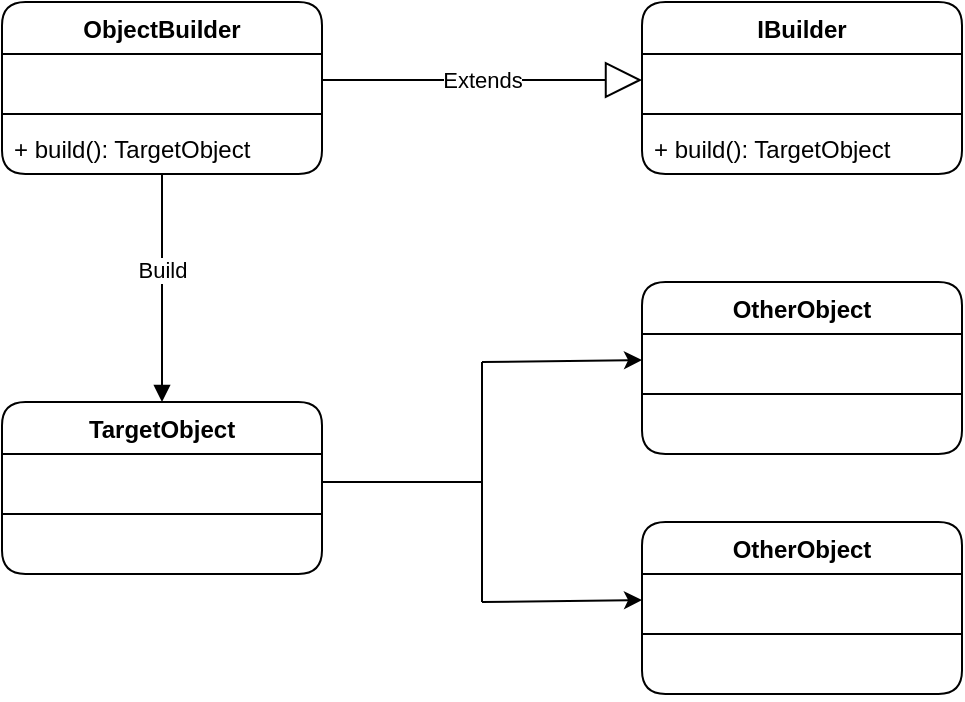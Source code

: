 <mxfile version="20.5.2" type="device"><diagram id="SC51CPrk9Q1oAbUUH0XW" name="Página-1"><mxGraphModel dx="1151" dy="637" grid="1" gridSize="10" guides="1" tooltips="1" connect="1" arrows="1" fold="1" page="1" pageScale="1" pageWidth="827" pageHeight="1169" math="0" shadow="0"><root><mxCell id="0"/><mxCell id="1" parent="0"/><mxCell id="lQIFSR6IkBBLOOvF39gR-1" value="ObjectBuilder" style="swimlane;fontStyle=1;align=center;verticalAlign=top;childLayout=stackLayout;horizontal=1;startSize=26;horizontalStack=0;resizeParent=1;resizeParentMax=0;resizeLast=0;collapsible=1;marginBottom=0;rounded=1;" vertex="1" parent="1"><mxGeometry x="120" y="120" width="160" height="86" as="geometry"/></mxCell><mxCell id="lQIFSR6IkBBLOOvF39gR-2" value=" " style="text;strokeColor=none;fillColor=none;align=left;verticalAlign=top;spacingLeft=4;spacingRight=4;overflow=hidden;rotatable=0;points=[[0,0.5],[1,0.5]];portConstraint=eastwest;" vertex="1" parent="lQIFSR6IkBBLOOvF39gR-1"><mxGeometry y="26" width="160" height="26" as="geometry"/></mxCell><mxCell id="lQIFSR6IkBBLOOvF39gR-3" value="" style="line;strokeWidth=1;fillColor=none;align=left;verticalAlign=middle;spacingTop=-1;spacingLeft=3;spacingRight=3;rotatable=0;labelPosition=right;points=[];portConstraint=eastwest;strokeColor=inherit;" vertex="1" parent="lQIFSR6IkBBLOOvF39gR-1"><mxGeometry y="52" width="160" height="8" as="geometry"/></mxCell><mxCell id="lQIFSR6IkBBLOOvF39gR-4" value="+ build(): TargetObject" style="text;strokeColor=none;fillColor=none;align=left;verticalAlign=top;spacingLeft=4;spacingRight=4;overflow=hidden;rotatable=0;points=[[0,0.5],[1,0.5]];portConstraint=eastwest;" vertex="1" parent="lQIFSR6IkBBLOOvF39gR-1"><mxGeometry y="60" width="160" height="26" as="geometry"/></mxCell><mxCell id="lQIFSR6IkBBLOOvF39gR-5" value="IBuilder" style="swimlane;fontStyle=1;align=center;verticalAlign=top;childLayout=stackLayout;horizontal=1;startSize=26;horizontalStack=0;resizeParent=1;resizeParentMax=0;resizeLast=0;collapsible=1;marginBottom=0;rounded=1;" vertex="1" parent="1"><mxGeometry x="440" y="120" width="160" height="86" as="geometry"/></mxCell><mxCell id="lQIFSR6IkBBLOOvF39gR-6" value=" " style="text;strokeColor=none;fillColor=none;align=left;verticalAlign=top;spacingLeft=4;spacingRight=4;overflow=hidden;rotatable=0;points=[[0,0.5],[1,0.5]];portConstraint=eastwest;rounded=1;" vertex="1" parent="lQIFSR6IkBBLOOvF39gR-5"><mxGeometry y="26" width="160" height="26" as="geometry"/></mxCell><mxCell id="lQIFSR6IkBBLOOvF39gR-7" value="" style="line;strokeWidth=1;fillColor=none;align=left;verticalAlign=middle;spacingTop=-1;spacingLeft=3;spacingRight=3;rotatable=0;labelPosition=right;points=[];portConstraint=eastwest;strokeColor=inherit;rounded=1;" vertex="1" parent="lQIFSR6IkBBLOOvF39gR-5"><mxGeometry y="52" width="160" height="8" as="geometry"/></mxCell><mxCell id="lQIFSR6IkBBLOOvF39gR-8" value="+ build(): TargetObject" style="text;strokeColor=none;fillColor=none;align=left;verticalAlign=top;spacingLeft=4;spacingRight=4;overflow=hidden;rotatable=0;points=[[0,0.5],[1,0.5]];portConstraint=eastwest;rounded=1;" vertex="1" parent="lQIFSR6IkBBLOOvF39gR-5"><mxGeometry y="60" width="160" height="26" as="geometry"/></mxCell><mxCell id="lQIFSR6IkBBLOOvF39gR-9" value="OtherObject" style="swimlane;fontStyle=1;align=center;verticalAlign=top;childLayout=stackLayout;horizontal=1;startSize=26;horizontalStack=0;resizeParent=1;resizeParentMax=0;resizeLast=0;collapsible=1;marginBottom=0;rounded=1;" vertex="1" parent="1"><mxGeometry x="440" y="260" width="160" height="86" as="geometry"/></mxCell><mxCell id="lQIFSR6IkBBLOOvF39gR-10" value=" " style="text;strokeColor=none;fillColor=none;align=left;verticalAlign=top;spacingLeft=4;spacingRight=4;overflow=hidden;rotatable=0;points=[[0,0.5],[1,0.5]];portConstraint=eastwest;rounded=1;" vertex="1" parent="lQIFSR6IkBBLOOvF39gR-9"><mxGeometry y="26" width="160" height="26" as="geometry"/></mxCell><mxCell id="lQIFSR6IkBBLOOvF39gR-11" value="" style="line;strokeWidth=1;fillColor=none;align=left;verticalAlign=middle;spacingTop=-1;spacingLeft=3;spacingRight=3;rotatable=0;labelPosition=right;points=[];portConstraint=eastwest;strokeColor=inherit;rounded=1;" vertex="1" parent="lQIFSR6IkBBLOOvF39gR-9"><mxGeometry y="52" width="160" height="8" as="geometry"/></mxCell><mxCell id="lQIFSR6IkBBLOOvF39gR-12" value=" " style="text;strokeColor=none;fillColor=none;align=left;verticalAlign=top;spacingLeft=4;spacingRight=4;overflow=hidden;rotatable=0;points=[[0,0.5],[1,0.5]];portConstraint=eastwest;rounded=1;" vertex="1" parent="lQIFSR6IkBBLOOvF39gR-9"><mxGeometry y="60" width="160" height="26" as="geometry"/></mxCell><mxCell id="lQIFSR6IkBBLOOvF39gR-13" value="TargetObject&#10;" style="swimlane;fontStyle=1;align=center;verticalAlign=top;childLayout=stackLayout;horizontal=1;startSize=26;horizontalStack=0;resizeParent=1;resizeParentMax=0;resizeLast=0;collapsible=1;marginBottom=0;rounded=1;" vertex="1" parent="1"><mxGeometry x="120" y="320" width="160" height="86" as="geometry"/></mxCell><mxCell id="lQIFSR6IkBBLOOvF39gR-14" value=" " style="text;strokeColor=none;fillColor=none;align=left;verticalAlign=top;spacingLeft=4;spacingRight=4;overflow=hidden;rotatable=0;points=[[0,0.5],[1,0.5]];portConstraint=eastwest;rounded=1;" vertex="1" parent="lQIFSR6IkBBLOOvF39gR-13"><mxGeometry y="26" width="160" height="26" as="geometry"/></mxCell><mxCell id="lQIFSR6IkBBLOOvF39gR-15" value="" style="line;strokeWidth=1;fillColor=none;align=left;verticalAlign=middle;spacingTop=-1;spacingLeft=3;spacingRight=3;rotatable=0;labelPosition=right;points=[];portConstraint=eastwest;strokeColor=inherit;rounded=1;" vertex="1" parent="lQIFSR6IkBBLOOvF39gR-13"><mxGeometry y="52" width="160" height="8" as="geometry"/></mxCell><mxCell id="lQIFSR6IkBBLOOvF39gR-16" value=" " style="text;strokeColor=none;fillColor=none;align=left;verticalAlign=top;spacingLeft=4;spacingRight=4;overflow=hidden;rotatable=0;points=[[0,0.5],[1,0.5]];portConstraint=eastwest;rounded=1;" vertex="1" parent="lQIFSR6IkBBLOOvF39gR-13"><mxGeometry y="60" width="160" height="26" as="geometry"/></mxCell><mxCell id="lQIFSR6IkBBLOOvF39gR-17" value="OtherObject" style="swimlane;fontStyle=1;align=center;verticalAlign=top;childLayout=stackLayout;horizontal=1;startSize=26;horizontalStack=0;resizeParent=1;resizeParentMax=0;resizeLast=0;collapsible=1;marginBottom=0;rounded=1;" vertex="1" parent="1"><mxGeometry x="440" y="380" width="160" height="86" as="geometry"/></mxCell><mxCell id="lQIFSR6IkBBLOOvF39gR-18" value=" " style="text;strokeColor=none;fillColor=none;align=left;verticalAlign=top;spacingLeft=4;spacingRight=4;overflow=hidden;rotatable=0;points=[[0,0.5],[1,0.5]];portConstraint=eastwest;rounded=1;" vertex="1" parent="lQIFSR6IkBBLOOvF39gR-17"><mxGeometry y="26" width="160" height="26" as="geometry"/></mxCell><mxCell id="lQIFSR6IkBBLOOvF39gR-19" value="" style="line;strokeWidth=1;fillColor=none;align=left;verticalAlign=middle;spacingTop=-1;spacingLeft=3;spacingRight=3;rotatable=0;labelPosition=right;points=[];portConstraint=eastwest;strokeColor=inherit;rounded=1;" vertex="1" parent="lQIFSR6IkBBLOOvF39gR-17"><mxGeometry y="52" width="160" height="8" as="geometry"/></mxCell><mxCell id="lQIFSR6IkBBLOOvF39gR-20" value=" " style="text;strokeColor=none;fillColor=none;align=left;verticalAlign=top;spacingLeft=4;spacingRight=4;overflow=hidden;rotatable=0;points=[[0,0.5],[1,0.5]];portConstraint=eastwest;rounded=1;" vertex="1" parent="lQIFSR6IkBBLOOvF39gR-17"><mxGeometry y="60" width="160" height="26" as="geometry"/></mxCell><mxCell id="lQIFSR6IkBBLOOvF39gR-21" value="Extends" style="endArrow=block;endSize=16;endFill=0;html=1;rounded=0;exitX=1;exitY=0.5;exitDx=0;exitDy=0;entryX=0;entryY=0.5;entryDx=0;entryDy=0;" edge="1" parent="1" source="lQIFSR6IkBBLOOvF39gR-2" target="lQIFSR6IkBBLOOvF39gR-6"><mxGeometry width="160" relative="1" as="geometry"><mxPoint x="330" y="390" as="sourcePoint"/><mxPoint x="490" y="390" as="targetPoint"/></mxGeometry></mxCell><mxCell id="lQIFSR6IkBBLOOvF39gR-22" value="Build" style="html=1;verticalAlign=bottom;endArrow=block;rounded=0;entryX=0.5;entryY=0;entryDx=0;entryDy=0;exitX=0.5;exitY=1;exitDx=0;exitDy=0;" edge="1" parent="1" source="lQIFSR6IkBBLOOvF39gR-1" target="lQIFSR6IkBBLOOvF39gR-13"><mxGeometry width="80" relative="1" as="geometry"><mxPoint x="200" y="220" as="sourcePoint"/><mxPoint x="450" y="360" as="targetPoint"/></mxGeometry></mxCell><mxCell id="lQIFSR6IkBBLOOvF39gR-23" value="" style="endArrow=classic;html=1;rounded=0;entryX=0;entryY=0.5;entryDx=0;entryDy=0;" edge="1" parent="1" target="lQIFSR6IkBBLOOvF39gR-10"><mxGeometry width="50" height="50" relative="1" as="geometry"><mxPoint x="360" y="300" as="sourcePoint"/><mxPoint x="320" y="270" as="targetPoint"/></mxGeometry></mxCell><mxCell id="lQIFSR6IkBBLOOvF39gR-26" value="" style="endArrow=none;html=1;rounded=0;exitX=1.002;exitY=0.538;exitDx=0;exitDy=0;exitPerimeter=0;" edge="1" parent="1" source="lQIFSR6IkBBLOOvF39gR-14"><mxGeometry width="50" height="50" relative="1" as="geometry"><mxPoint x="380" y="430" as="sourcePoint"/><mxPoint x="360" y="360" as="targetPoint"/></mxGeometry></mxCell><mxCell id="lQIFSR6IkBBLOOvF39gR-27" value="" style="endArrow=classic;html=1;rounded=0;entryX=0;entryY=0.5;entryDx=0;entryDy=0;" edge="1" parent="1" target="lQIFSR6IkBBLOOvF39gR-18"><mxGeometry width="50" height="50" relative="1" as="geometry"><mxPoint x="360" y="420" as="sourcePoint"/><mxPoint x="420" y="400" as="targetPoint"/></mxGeometry></mxCell><mxCell id="lQIFSR6IkBBLOOvF39gR-28" value="" style="endArrow=none;html=1;rounded=0;" edge="1" parent="1"><mxGeometry width="50" height="50" relative="1" as="geometry"><mxPoint x="360" y="420" as="sourcePoint"/><mxPoint x="360" y="300" as="targetPoint"/></mxGeometry></mxCell></root></mxGraphModel></diagram></mxfile>
